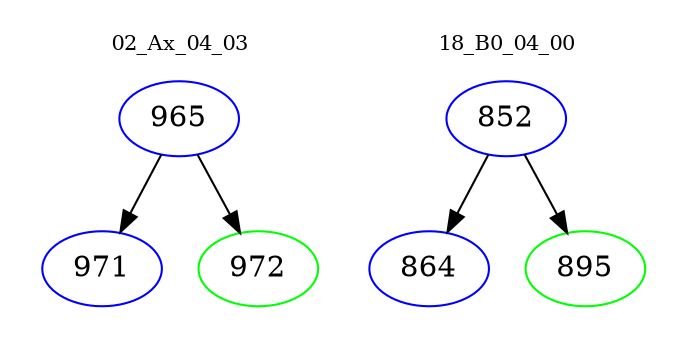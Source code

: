 digraph{
subgraph cluster_0 {
color = white
label = "02_Ax_04_03";
fontsize=10;
T0_965 [label="965", color="blue"]
T0_965 -> T0_971 [color="black"]
T0_971 [label="971", color="blue"]
T0_965 -> T0_972 [color="black"]
T0_972 [label="972", color="green"]
}
subgraph cluster_1 {
color = white
label = "18_B0_04_00";
fontsize=10;
T1_852 [label="852", color="blue"]
T1_852 -> T1_864 [color="black"]
T1_864 [label="864", color="blue"]
T1_852 -> T1_895 [color="black"]
T1_895 [label="895", color="green"]
}
}
